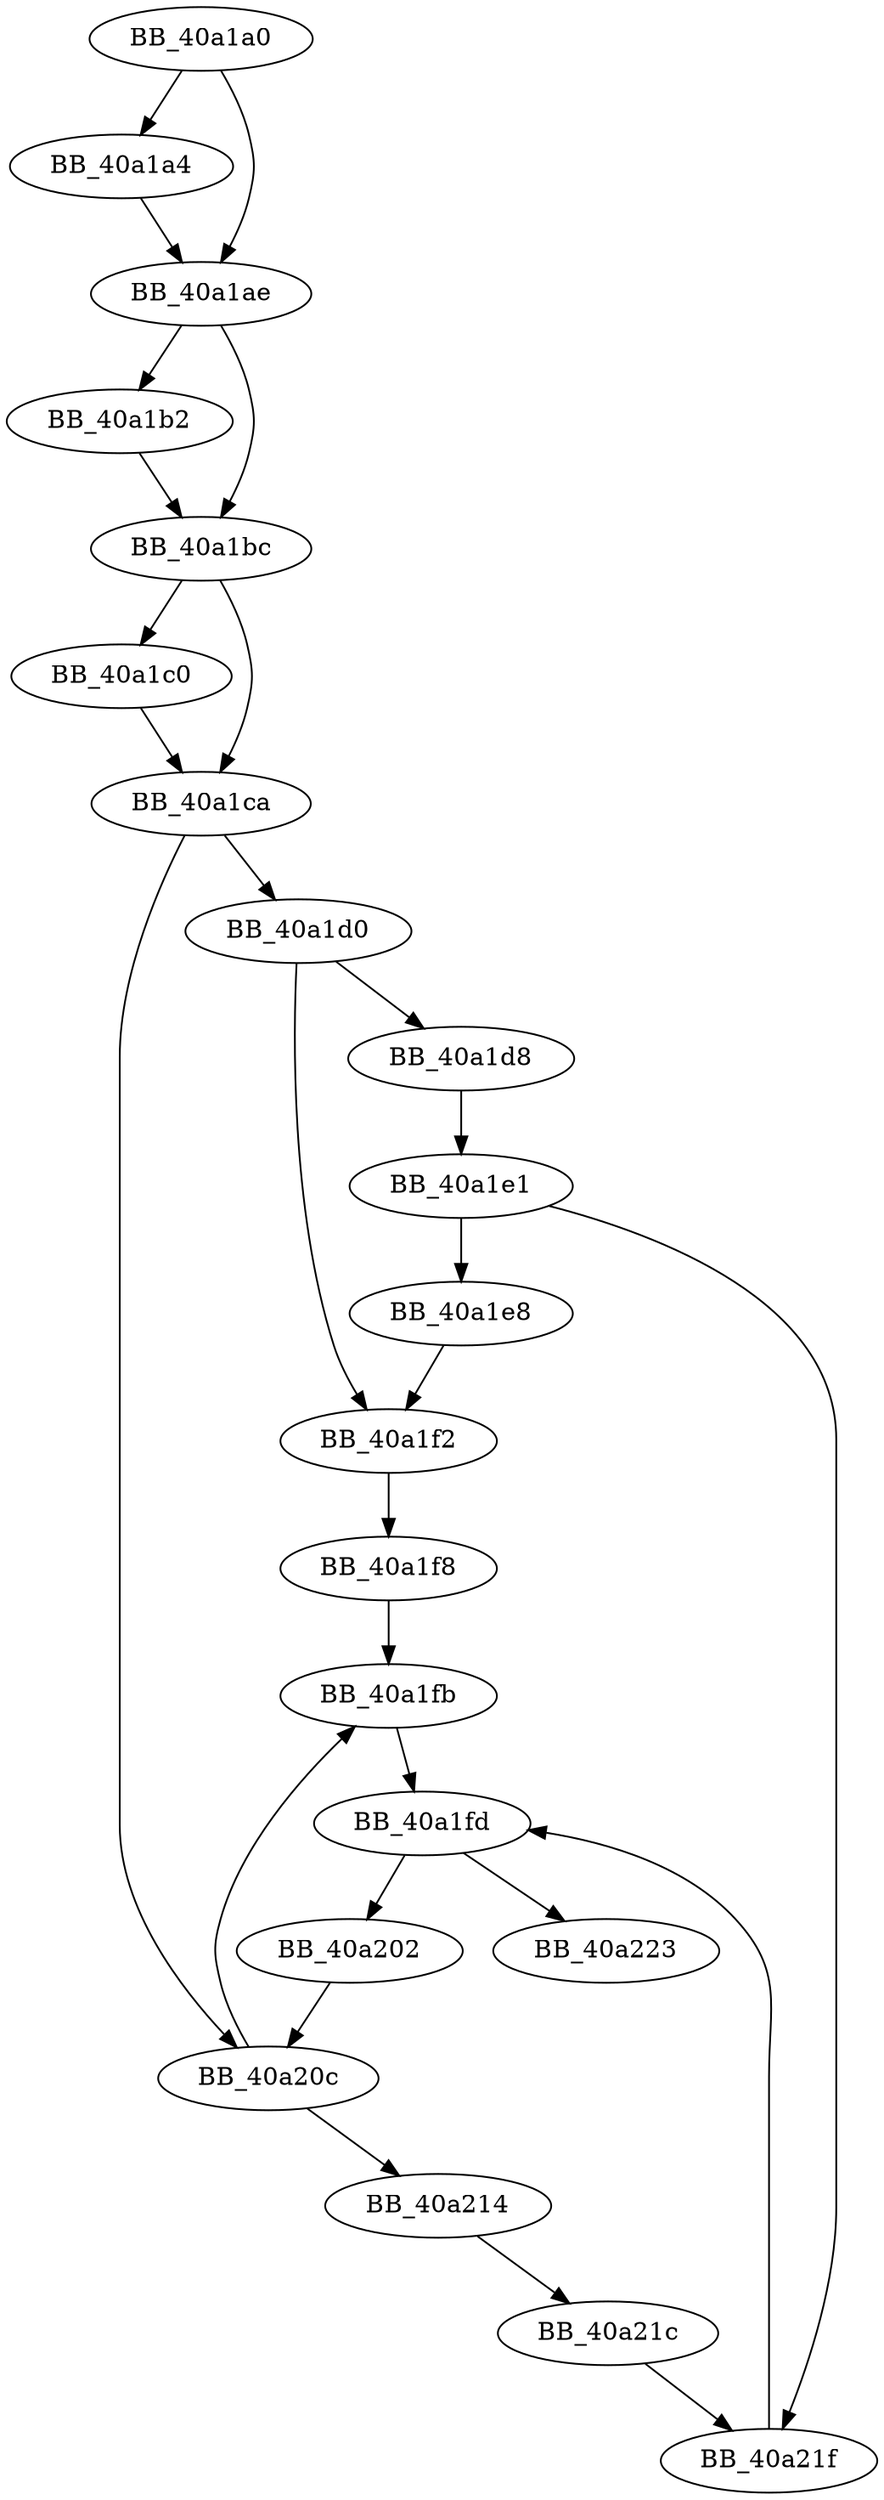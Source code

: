 DiGraph sub_40A1A0{
BB_40a1a0->BB_40a1a4
BB_40a1a0->BB_40a1ae
BB_40a1a4->BB_40a1ae
BB_40a1ae->BB_40a1b2
BB_40a1ae->BB_40a1bc
BB_40a1b2->BB_40a1bc
BB_40a1bc->BB_40a1c0
BB_40a1bc->BB_40a1ca
BB_40a1c0->BB_40a1ca
BB_40a1ca->BB_40a1d0
BB_40a1ca->BB_40a20c
BB_40a1d0->BB_40a1d8
BB_40a1d0->BB_40a1f2
BB_40a1d8->BB_40a1e1
BB_40a1e1->BB_40a1e8
BB_40a1e1->BB_40a21f
BB_40a1e8->BB_40a1f2
BB_40a1f2->BB_40a1f8
BB_40a1f8->BB_40a1fb
BB_40a1fb->BB_40a1fd
BB_40a1fd->BB_40a202
BB_40a1fd->BB_40a223
BB_40a202->BB_40a20c
BB_40a20c->BB_40a1fb
BB_40a20c->BB_40a214
BB_40a214->BB_40a21c
BB_40a21c->BB_40a21f
BB_40a21f->BB_40a1fd
}
